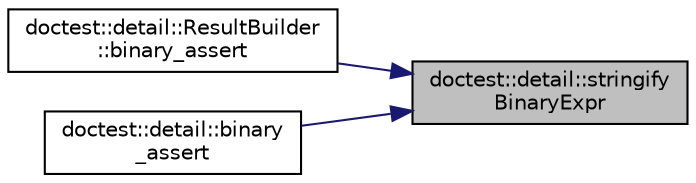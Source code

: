 digraph "doctest::detail::stringifyBinaryExpr"
{
 // LATEX_PDF_SIZE
  edge [fontname="Helvetica",fontsize="10",labelfontname="Helvetica",labelfontsize="10"];
  node [fontname="Helvetica",fontsize="10",shape=record];
  rankdir="RL";
  Node1 [label="doctest::detail::stringify\lBinaryExpr",height=0.2,width=0.4,color="black", fillcolor="grey75", style="filled", fontcolor="black",tooltip=" "];
  Node1 -> Node2 [dir="back",color="midnightblue",fontsize="10",style="solid"];
  Node2 [label="doctest::detail::ResultBuilder\l::binary_assert",height=0.2,width=0.4,color="black", fillcolor="white", style="filled",URL="$structdoctest_1_1detail_1_1_result_builder.html#ab3d55b158b3ae687f80bca94db6bb701",tooltip=" "];
  Node1 -> Node3 [dir="back",color="midnightblue",fontsize="10",style="solid"];
  Node3 [label="doctest::detail::binary\l_assert",height=0.2,width=0.4,color="black", fillcolor="white", style="filled",URL="$namespacedoctest_1_1detail.html#a570279a22ca888528e87a426853a0288",tooltip=" "];
}
